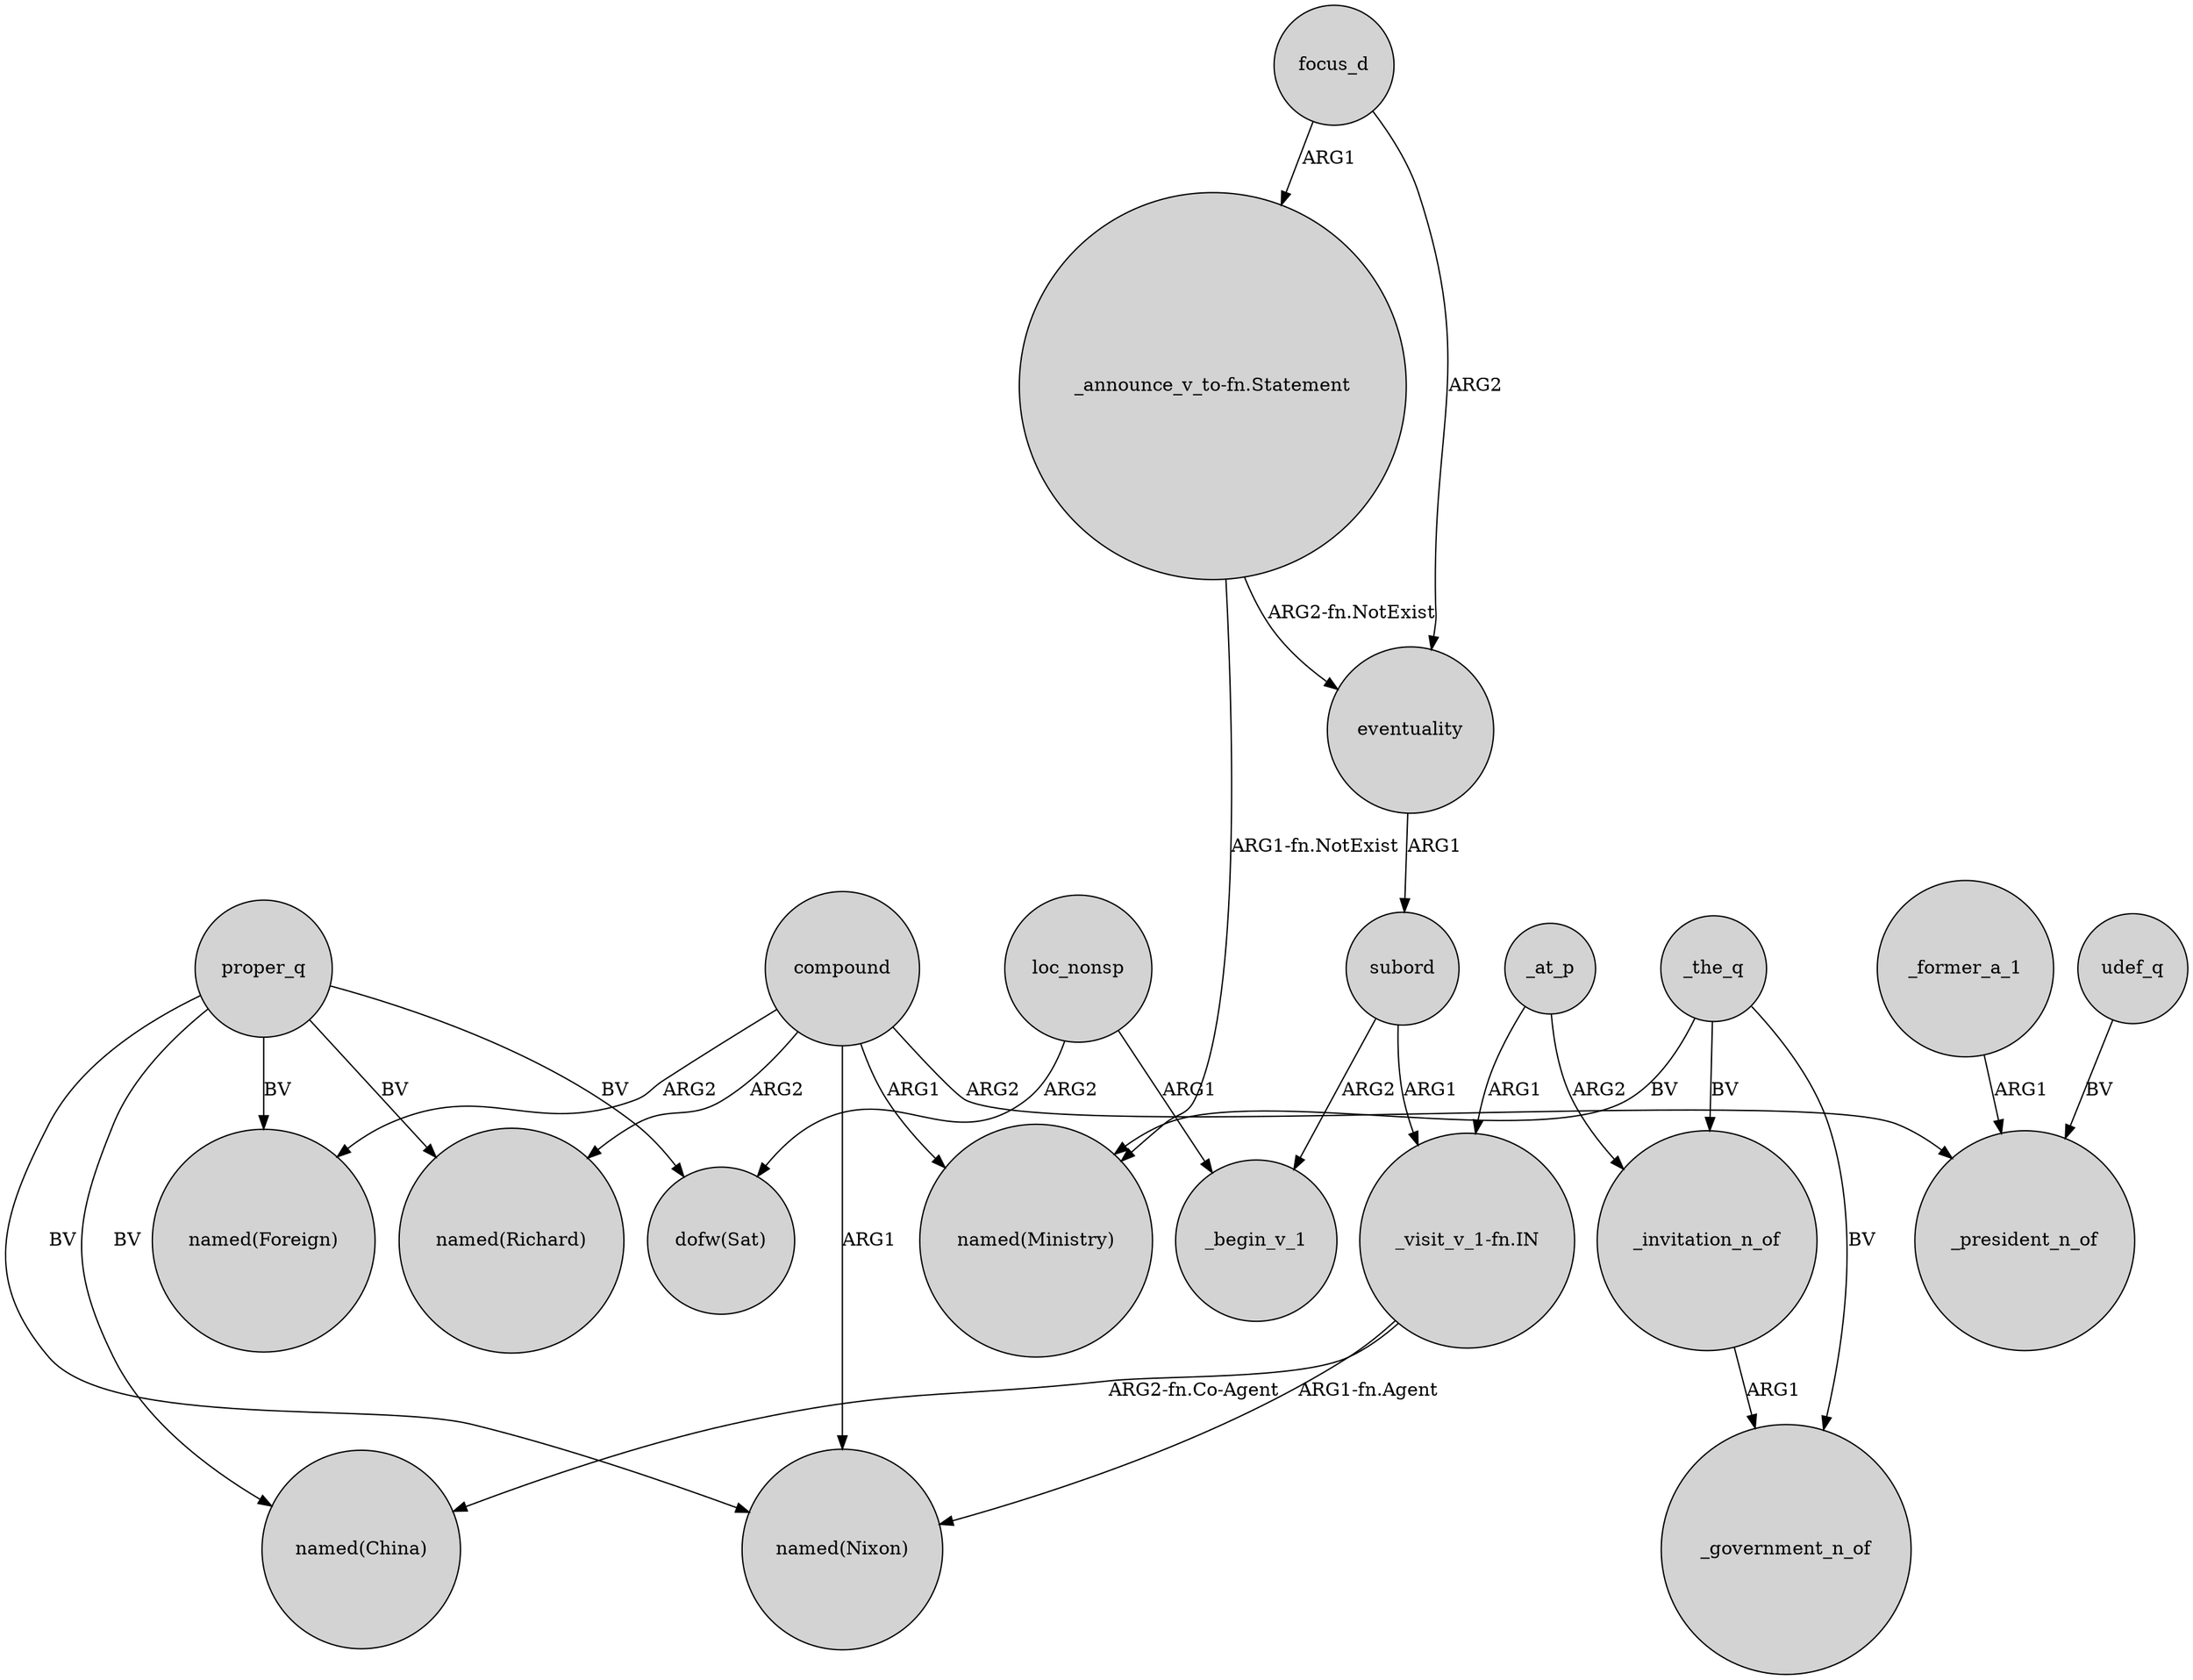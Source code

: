 digraph {
	node [shape=circle style=filled]
	"_announce_v_to-fn.Statement" -> "named(Ministry)" [label="ARG1-fn.NotExist"]
	proper_q -> "named(Nixon)" [label=BV]
	_former_a_1 -> _president_n_of [label=ARG1]
	compound -> "named(Foreign)" [label=ARG2]
	compound -> _president_n_of [label=ARG2]
	proper_q -> "named(Foreign)" [label=BV]
	_at_p -> _invitation_n_of [label=ARG2]
	focus_d -> "_announce_v_to-fn.Statement" [label=ARG1]
	compound -> "named(Ministry)" [label=ARG1]
	compound -> "named(Richard)" [label=ARG2]
	proper_q -> "dofw(Sat)" [label=BV]
	loc_nonsp -> _begin_v_1 [label=ARG1]
	_the_q -> _invitation_n_of [label=BV]
	eventuality -> subord [label=ARG1]
	loc_nonsp -> "dofw(Sat)" [label=ARG2]
	subord -> "_visit_v_1-fn.IN" [label=ARG1]
	_the_q -> "named(Ministry)" [label=BV]
	proper_q -> "named(Richard)" [label=BV]
	udef_q -> _president_n_of [label=BV]
	subord -> _begin_v_1 [label=ARG2]
	compound -> "named(Nixon)" [label=ARG1]
	proper_q -> "named(China)" [label=BV]
	_the_q -> _government_n_of [label=BV]
	"_visit_v_1-fn.IN" -> "named(China)" [label="ARG2-fn.Co-Agent"]
	_at_p -> "_visit_v_1-fn.IN" [label=ARG1]
	"_visit_v_1-fn.IN" -> "named(Nixon)" [label="ARG1-fn.Agent"]
	focus_d -> eventuality [label=ARG2]
	"_announce_v_to-fn.Statement" -> eventuality [label="ARG2-fn.NotExist"]
	_invitation_n_of -> _government_n_of [label=ARG1]
}
